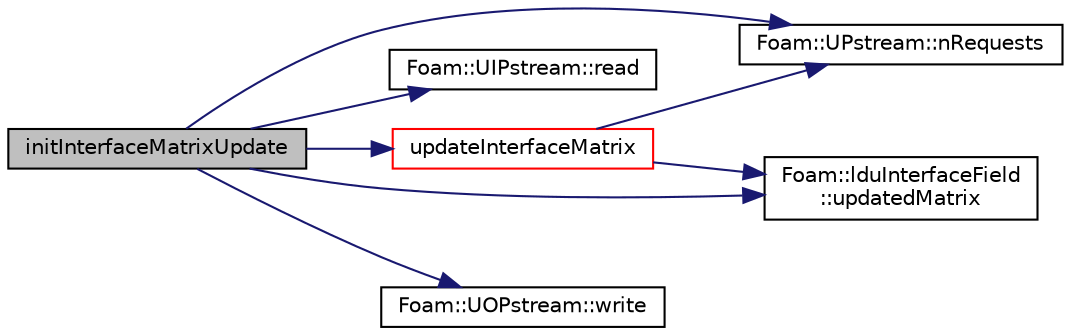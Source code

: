 digraph "initInterfaceMatrixUpdate"
{
  bgcolor="transparent";
  edge [fontname="Helvetica",fontsize="10",labelfontname="Helvetica",labelfontsize="10"];
  node [fontname="Helvetica",fontsize="10",shape=record];
  rankdir="LR";
  Node29 [label="initInterfaceMatrixUpdate",height=0.2,width=0.4,color="black", fillcolor="grey75", style="filled", fontcolor="black"];
  Node29 -> Node30 [color="midnightblue",fontsize="10",style="solid",fontname="Helvetica"];
  Node30 [label="Foam::UPstream::nRequests",height=0.2,width=0.4,color="black",URL="$a27377.html#a85d3ef750354c4fb119608680f4e857f",tooltip="Get number of outstanding requests. "];
  Node29 -> Node31 [color="midnightblue",fontsize="10",style="solid",fontname="Helvetica"];
  Node31 [label="Foam::UIPstream::read",height=0.2,width=0.4,color="black",URL="$a27365.html#a732980587e5b9c409ae433d73ca8698e",tooltip="Read into given buffer from given processor and return the. "];
  Node29 -> Node32 [color="midnightblue",fontsize="10",style="solid",fontname="Helvetica"];
  Node32 [label="Foam::lduInterfaceField\l::updatedMatrix",height=0.2,width=0.4,color="black",URL="$a27917.html#afe936c8ecb023df2a02ce52444387948",tooltip="Whether matrix has been updated. "];
  Node29 -> Node33 [color="midnightblue",fontsize="10",style="solid",fontname="Helvetica"];
  Node33 [label="updateInterfaceMatrix",height=0.2,width=0.4,color="red",URL="$a28061.html#a4144bb27e8739ab5a673b3da1e245e17",tooltip="Update result field based on interface functionality. "];
  Node33 -> Node30 [color="midnightblue",fontsize="10",style="solid",fontname="Helvetica"];
  Node33 -> Node32 [color="midnightblue",fontsize="10",style="solid",fontname="Helvetica"];
  Node29 -> Node36 [color="midnightblue",fontsize="10",style="solid",fontname="Helvetica"];
  Node36 [label="Foam::UOPstream::write",height=0.2,width=0.4,color="black",URL="$a27369.html#a0efefd773fa79fc3b687978f9e1ee9ba",tooltip="Write given buffer to given processor. "];
}

